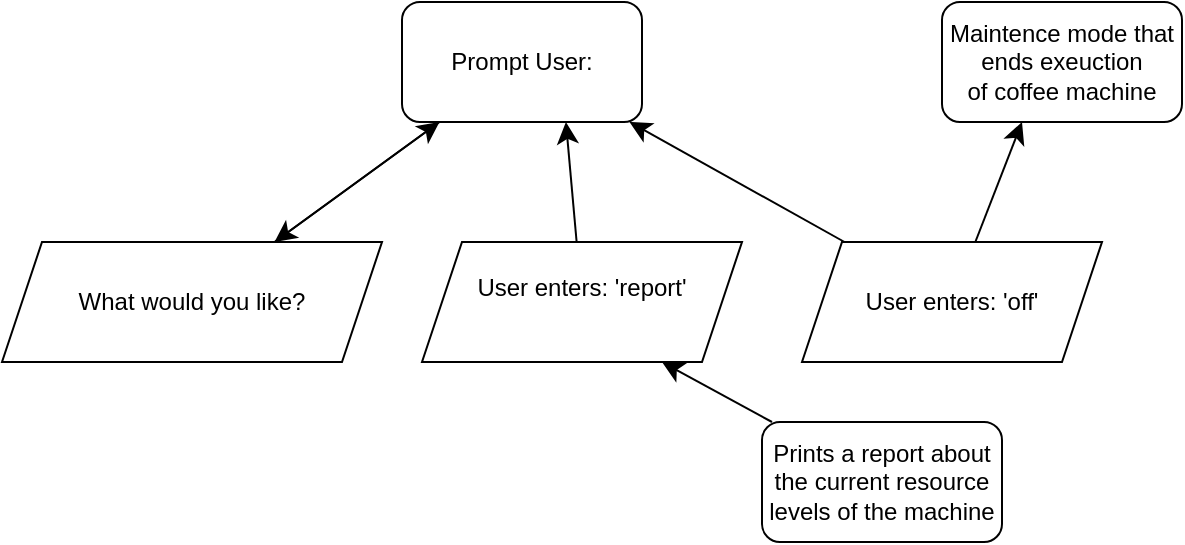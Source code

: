 <mxfile version="27.0.1">
  <diagram name="Page-1" id="nGoVxr1ijwMCYuzCthnh">
    <mxGraphModel dx="652" dy="891" grid="1" gridSize="10" guides="1" tooltips="1" connect="1" arrows="1" fold="1" page="1" pageScale="1" pageWidth="850" pageHeight="1100" math="0" shadow="0">
      <root>
        <mxCell id="0" />
        <mxCell id="1" parent="0" />
        <mxCell id="sNFZiSl1XPzose1U_CJ6-5" value="" style="edgeStyle=none;curved=1;rounded=0;orthogonalLoop=1;jettySize=auto;html=1;fontSize=12;startSize=8;endSize=8;" edge="1" parent="1" source="NCllpPrKkhF6VFkXS9k5-2" target="sNFZiSl1XPzose1U_CJ6-2">
          <mxGeometry relative="1" as="geometry" />
        </mxCell>
        <mxCell id="NCllpPrKkhF6VFkXS9k5-2" value="&lt;div&gt;Prompt User:&lt;/div&gt;" style="rounded=1;whiteSpace=wrap;html=1;" parent="1" vertex="1">
          <mxGeometry x="350" y="90" width="120" height="60" as="geometry" />
        </mxCell>
        <mxCell id="sNFZiSl1XPzose1U_CJ6-3" value="" style="edgeStyle=none;curved=1;rounded=0;orthogonalLoop=1;jettySize=auto;html=1;fontSize=12;startSize=8;endSize=8;" edge="1" parent="1" source="sNFZiSl1XPzose1U_CJ6-2" target="NCllpPrKkhF6VFkXS9k5-2">
          <mxGeometry relative="1" as="geometry" />
        </mxCell>
        <mxCell id="sNFZiSl1XPzose1U_CJ6-2" value="What would you like?" style="shape=parallelogram;perimeter=parallelogramPerimeter;whiteSpace=wrap;html=1;fixedSize=1;" vertex="1" parent="1">
          <mxGeometry x="150" y="210" width="190" height="60" as="geometry" />
        </mxCell>
        <mxCell id="sNFZiSl1XPzose1U_CJ6-7" style="edgeStyle=none;curved=1;rounded=0;orthogonalLoop=1;jettySize=auto;html=1;fontSize=12;startSize=8;endSize=8;" edge="1" parent="1" source="sNFZiSl1XPzose1U_CJ6-6" target="NCllpPrKkhF6VFkXS9k5-2">
          <mxGeometry relative="1" as="geometry" />
        </mxCell>
        <mxCell id="sNFZiSl1XPzose1U_CJ6-8" style="edgeStyle=none;curved=1;rounded=0;orthogonalLoop=1;jettySize=auto;html=1;fontSize=12;startSize=8;endSize=8;" edge="1" parent="1" source="sNFZiSl1XPzose1U_CJ6-6">
          <mxGeometry relative="1" as="geometry">
            <mxPoint x="660" y="150" as="targetPoint" />
          </mxGeometry>
        </mxCell>
        <mxCell id="sNFZiSl1XPzose1U_CJ6-6" value="User enters: &#39;off&#39;" style="shape=parallelogram;perimeter=parallelogramPerimeter;whiteSpace=wrap;html=1;fixedSize=1;" vertex="1" parent="1">
          <mxGeometry x="550" y="210" width="150" height="60" as="geometry" />
        </mxCell>
        <mxCell id="sNFZiSl1XPzose1U_CJ6-9" value="&lt;div&gt;Maintence mode that &lt;br&gt;&lt;/div&gt;&lt;div&gt;ends exeuction&lt;/div&gt;&lt;div&gt;of coffee machine&lt;/div&gt;" style="rounded=1;whiteSpace=wrap;html=1;" vertex="1" parent="1">
          <mxGeometry x="620" y="90" width="120" height="60" as="geometry" />
        </mxCell>
        <mxCell id="sNFZiSl1XPzose1U_CJ6-12" value="&lt;div&gt;User enters: &#39;report&#39;&lt;/div&gt;&lt;div&gt;&lt;br&gt;&lt;/div&gt;" style="shape=parallelogram;perimeter=parallelogramPerimeter;whiteSpace=wrap;html=1;fixedSize=1;" vertex="1" parent="1">
          <mxGeometry x="360" y="210" width="160" height="60" as="geometry" />
        </mxCell>
        <mxCell id="sNFZiSl1XPzose1U_CJ6-13" style="edgeStyle=none;curved=1;rounded=0;orthogonalLoop=1;jettySize=auto;html=1;entryX=0.683;entryY=1;entryDx=0;entryDy=0;entryPerimeter=0;fontSize=12;startSize=8;endSize=8;" edge="1" parent="1" source="sNFZiSl1XPzose1U_CJ6-12" target="NCllpPrKkhF6VFkXS9k5-2">
          <mxGeometry relative="1" as="geometry" />
        </mxCell>
        <mxCell id="sNFZiSl1XPzose1U_CJ6-15" style="edgeStyle=none;curved=1;rounded=0;orthogonalLoop=1;jettySize=auto;html=1;entryX=0.75;entryY=1;entryDx=0;entryDy=0;fontSize=12;startSize=8;endSize=8;" edge="1" parent="1" source="sNFZiSl1XPzose1U_CJ6-14" target="sNFZiSl1XPzose1U_CJ6-12">
          <mxGeometry relative="1" as="geometry" />
        </mxCell>
        <mxCell id="sNFZiSl1XPzose1U_CJ6-14" value="Prints a report about the current resource levels of the machine" style="rounded=1;whiteSpace=wrap;html=1;" vertex="1" parent="1">
          <mxGeometry x="530" y="300" width="120" height="60" as="geometry" />
        </mxCell>
      </root>
    </mxGraphModel>
  </diagram>
</mxfile>
